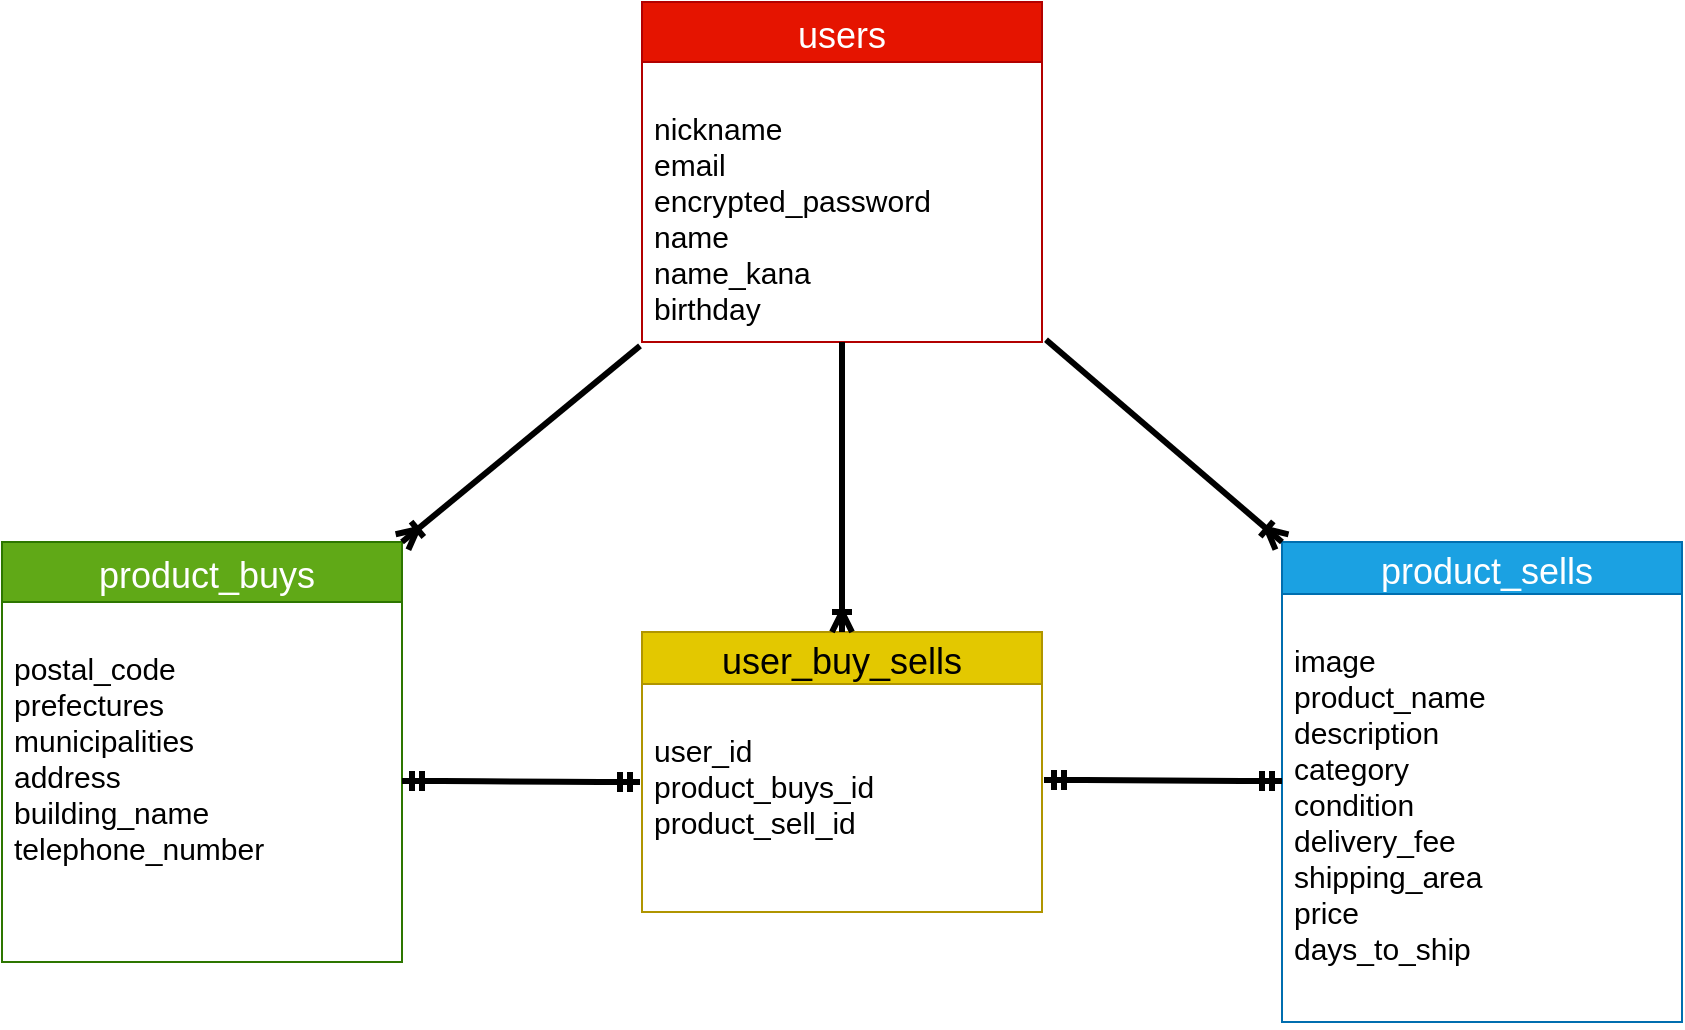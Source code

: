 <mxfile>
    <diagram id="8Jd097rdqqeokgz1cGYh" name="ページ1">
        <mxGraphModel dx="671" dy="680" grid="1" gridSize="10" guides="1" tooltips="1" connect="1" arrows="1" fold="1" page="1" pageScale="1" pageWidth="1654" pageHeight="2336" math="0" shadow="0">
            <root>
                <mxCell id="0"/>
                <mxCell id="1" parent="0"/>
                <mxCell id="13" value=" product_buys" style="swimlane;fontStyle=0;childLayout=stackLayout;horizontal=1;startSize=30;horizontalStack=0;resizeParent=1;resizeParentMax=0;resizeLast=0;collapsible=1;marginBottom=0;align=center;fontSize=18;labelBackgroundColor=none;labelBorderColor=none;fillColor=#60a917;strokeColor=#2D7600;fontColor=#ffffff;" parent="1" vertex="1">
                    <mxGeometry x="80" y="600" width="200" height="210" as="geometry"/>
                </mxCell>
                <mxCell id="14" value="&#10;postal_code&#10;prefectures&#10;municipalities&#10;address&#10;building_name&#10;telephone_number&#10;&#10;&#10;" style="text;strokeColor=none;fillColor=none;spacingLeft=4;spacingRight=4;overflow=hidden;rotatable=0;points=[[0,0.5],[1,0.5]];portConstraint=eastwest;fontSize=15;" parent="13" vertex="1">
                    <mxGeometry y="30" width="200" height="180" as="geometry"/>
                </mxCell>
                <mxCell id="5" value="users" style="swimlane;fontStyle=0;childLayout=stackLayout;horizontal=1;startSize=30;horizontalStack=0;resizeParent=1;resizeParentMax=0;resizeLast=0;collapsible=1;marginBottom=0;align=center;fontSize=18;fillColor=#e51400;strokeColor=#B20000;fontColor=#ffffff;" parent="1" vertex="1">
                    <mxGeometry x="400" y="330" width="200" height="170" as="geometry"/>
                </mxCell>
                <mxCell id="7" value="&#10;nickname&#10;email &#10;encrypted_password&#10;name&#10;name_kana&#10;birthday&#10;" style="text;strokeColor=none;fillColor=none;spacingLeft=4;spacingRight=4;overflow=hidden;rotatable=0;points=[[0,0.5],[1,0.5]];portConstraint=eastwest;fontSize=15;" parent="5" vertex="1">
                    <mxGeometry y="30" width="200" height="140" as="geometry"/>
                </mxCell>
                <mxCell id="9" value=" product_sells" style="swimlane;fontStyle=0;childLayout=stackLayout;horizontal=1;startSize=26;horizontalStack=0;resizeParent=1;resizeParentMax=0;resizeLast=0;collapsible=1;marginBottom=0;align=center;fontSize=18;fillColor=#1ba1e2;strokeColor=#006EAF;fontColor=#ffffff;" parent="1" vertex="1">
                    <mxGeometry x="720" y="600" width="200" height="240" as="geometry"/>
                </mxCell>
                <mxCell id="10" value="&#10;image&#10;product_name&#10;description&#10;category&#10;condition&#10;delivery_fee&#10;shipping_area&#10;price&#10;days_to_ship&#10;&#10;&#10;" style="text;strokeColor=none;fillColor=none;spacingLeft=4;spacingRight=4;overflow=hidden;rotatable=0;points=[[0,0.5],[1,0.5]];portConstraint=eastwest;fontSize=15;" parent="9" vertex="1">
                    <mxGeometry y="26" width="200" height="214" as="geometry"/>
                </mxCell>
                <mxCell id="21" value="user_buy_sells" style="swimlane;fontStyle=0;childLayout=stackLayout;horizontal=1;startSize=26;horizontalStack=0;resizeParent=1;resizeParentMax=0;resizeLast=0;collapsible=1;marginBottom=0;align=center;fontSize=18;labelBackgroundColor=none;fillColor=#e3c800;strokeColor=#B09500;fontColor=#000000;" parent="1" vertex="1">
                    <mxGeometry x="400" y="645" width="200" height="140" as="geometry"/>
                </mxCell>
                <mxCell id="22" value="&#10;user_id&#10;product_buys_id&#10;product_sell_id" style="text;strokeColor=none;fillColor=none;spacingLeft=4;spacingRight=4;overflow=hidden;rotatable=0;points=[[0,0.5],[1,0.5]];portConstraint=eastwest;fontSize=15;" parent="21" vertex="1">
                    <mxGeometry y="26" width="200" height="114" as="geometry"/>
                </mxCell>
                <mxCell id="25" value="" style="edgeStyle=entityRelationEdgeStyle;fontSize=12;html=1;endArrow=ERoneToMany;strokeColor=none;rounded=0;strokeWidth=5;" parent="1" edge="1">
                    <mxGeometry width="100" height="100" relative="1" as="geometry">
                        <mxPoint x="320" y="360" as="sourcePoint"/>
                        <mxPoint x="190" y="580" as="targetPoint"/>
                    </mxGeometry>
                </mxCell>
                <mxCell id="27" value="" style="fontSize=12;html=1;endArrow=ERoneToMany;strokeWidth=3;entryX=1;entryY=0;entryDx=0;entryDy=0;exitX=-0.005;exitY=1.014;exitDx=0;exitDy=0;exitPerimeter=0;" parent="1" target="13" edge="1" source="7">
                    <mxGeometry width="100" height="100" relative="1" as="geometry">
                        <mxPoint x="400" y="480" as="sourcePoint"/>
                        <mxPoint x="280" y="630" as="targetPoint"/>
                    </mxGeometry>
                </mxCell>
                <mxCell id="28" value="" style="fontSize=12;html=1;endArrow=ERoneToMany;strokeWidth=3;entryX=0;entryY=0;entryDx=0;entryDy=0;exitX=1.01;exitY=0.992;exitDx=0;exitDy=0;exitPerimeter=0;" parent="1" source="7" target="9" edge="1">
                    <mxGeometry width="100" height="100" relative="1" as="geometry">
                        <mxPoint x="740" y="480" as="sourcePoint"/>
                        <mxPoint x="620" y="600" as="targetPoint"/>
                    </mxGeometry>
                </mxCell>
                <mxCell id="29" value="" style="fontSize=12;html=1;endArrow=ERoneToMany;strokeWidth=3;entryX=0.5;entryY=0;entryDx=0;entryDy=0;" parent="1" target="21" edge="1">
                    <mxGeometry width="100" height="100" relative="1" as="geometry">
                        <mxPoint x="500" y="500" as="sourcePoint"/>
                        <mxPoint x="500" y="640" as="targetPoint"/>
                    </mxGeometry>
                </mxCell>
                <mxCell id="32" value="" style="edgeStyle=entityRelationEdgeStyle;fontSize=12;html=1;endArrow=ERmandOne;startArrow=ERmandOne;strokeWidth=3;exitX=1.005;exitY=0.421;exitDx=0;exitDy=0;exitPerimeter=0;" edge="1" parent="1" source="22">
                    <mxGeometry width="100" height="100" relative="1" as="geometry">
                        <mxPoint x="610" y="720" as="sourcePoint"/>
                        <mxPoint x="720" y="719.5" as="targetPoint"/>
                    </mxGeometry>
                </mxCell>
                <mxCell id="33" value="" style="edgeStyle=entityRelationEdgeStyle;fontSize=12;html=1;endArrow=ERmandOne;startArrow=ERmandOne;strokeWidth=3;exitX=1.005;exitY=0.421;exitDx=0;exitDy=0;exitPerimeter=0;" edge="1" parent="1">
                    <mxGeometry width="100" height="100" relative="1" as="geometry">
                        <mxPoint x="280" y="719.5" as="sourcePoint"/>
                        <mxPoint x="399" y="720.006" as="targetPoint"/>
                    </mxGeometry>
                </mxCell>
            </root>
        </mxGraphModel>
    </diagram>
</mxfile>